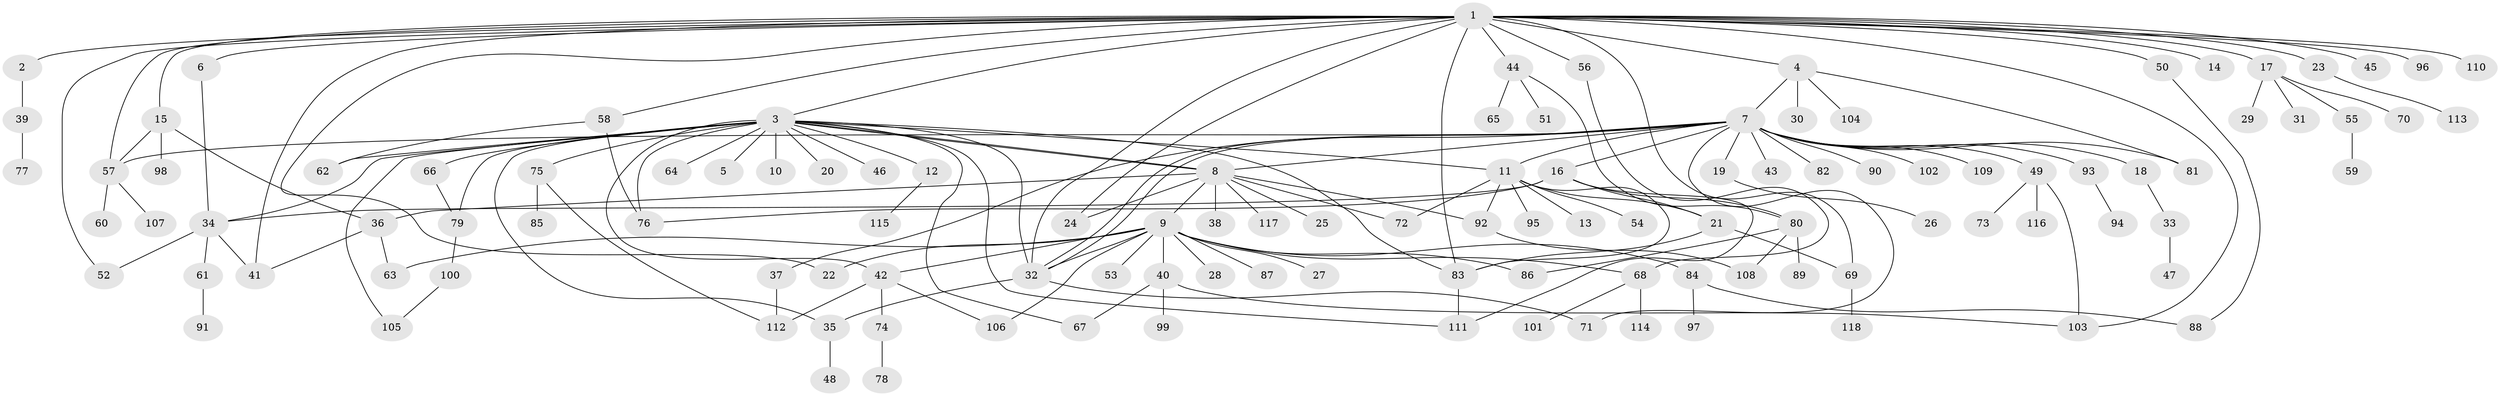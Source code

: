 // Generated by graph-tools (version 1.1) at 2025/01/03/09/25 03:01:48]
// undirected, 118 vertices, 164 edges
graph export_dot {
graph [start="1"]
  node [color=gray90,style=filled];
  1;
  2;
  3;
  4;
  5;
  6;
  7;
  8;
  9;
  10;
  11;
  12;
  13;
  14;
  15;
  16;
  17;
  18;
  19;
  20;
  21;
  22;
  23;
  24;
  25;
  26;
  27;
  28;
  29;
  30;
  31;
  32;
  33;
  34;
  35;
  36;
  37;
  38;
  39;
  40;
  41;
  42;
  43;
  44;
  45;
  46;
  47;
  48;
  49;
  50;
  51;
  52;
  53;
  54;
  55;
  56;
  57;
  58;
  59;
  60;
  61;
  62;
  63;
  64;
  65;
  66;
  67;
  68;
  69;
  70;
  71;
  72;
  73;
  74;
  75;
  76;
  77;
  78;
  79;
  80;
  81;
  82;
  83;
  84;
  85;
  86;
  87;
  88;
  89;
  90;
  91;
  92;
  93;
  94;
  95;
  96;
  97;
  98;
  99;
  100;
  101;
  102;
  103;
  104;
  105;
  106;
  107;
  108;
  109;
  110;
  111;
  112;
  113;
  114;
  115;
  116;
  117;
  118;
  1 -- 2;
  1 -- 3;
  1 -- 4;
  1 -- 6;
  1 -- 14;
  1 -- 15;
  1 -- 17;
  1 -- 22;
  1 -- 23;
  1 -- 24;
  1 -- 32;
  1 -- 41;
  1 -- 44;
  1 -- 45;
  1 -- 50;
  1 -- 52;
  1 -- 56;
  1 -- 57;
  1 -- 58;
  1 -- 69;
  1 -- 83;
  1 -- 96;
  1 -- 103;
  1 -- 110;
  2 -- 39;
  3 -- 5;
  3 -- 8;
  3 -- 8;
  3 -- 10;
  3 -- 11;
  3 -- 12;
  3 -- 20;
  3 -- 32;
  3 -- 34;
  3 -- 35;
  3 -- 42;
  3 -- 46;
  3 -- 62;
  3 -- 64;
  3 -- 66;
  3 -- 67;
  3 -- 75;
  3 -- 76;
  3 -- 79;
  3 -- 83;
  3 -- 105;
  3 -- 111;
  4 -- 7;
  4 -- 30;
  4 -- 81;
  4 -- 104;
  6 -- 34;
  7 -- 8;
  7 -- 11;
  7 -- 16;
  7 -- 18;
  7 -- 19;
  7 -- 32;
  7 -- 32;
  7 -- 37;
  7 -- 43;
  7 -- 49;
  7 -- 57;
  7 -- 71;
  7 -- 81;
  7 -- 82;
  7 -- 90;
  7 -- 93;
  7 -- 102;
  7 -- 109;
  8 -- 9;
  8 -- 24;
  8 -- 25;
  8 -- 36;
  8 -- 38;
  8 -- 72;
  8 -- 92;
  8 -- 117;
  9 -- 22;
  9 -- 27;
  9 -- 28;
  9 -- 32;
  9 -- 40;
  9 -- 42;
  9 -- 53;
  9 -- 63;
  9 -- 68;
  9 -- 84;
  9 -- 86;
  9 -- 87;
  9 -- 106;
  11 -- 13;
  11 -- 21;
  11 -- 54;
  11 -- 72;
  11 -- 83;
  11 -- 92;
  11 -- 95;
  12 -- 115;
  15 -- 36;
  15 -- 57;
  15 -- 98;
  16 -- 21;
  16 -- 34;
  16 -- 76;
  16 -- 80;
  16 -- 111;
  17 -- 29;
  17 -- 31;
  17 -- 55;
  17 -- 70;
  18 -- 33;
  19 -- 26;
  21 -- 69;
  21 -- 83;
  23 -- 113;
  32 -- 35;
  32 -- 71;
  33 -- 47;
  34 -- 41;
  34 -- 52;
  34 -- 61;
  35 -- 48;
  36 -- 41;
  36 -- 63;
  37 -- 112;
  39 -- 77;
  40 -- 67;
  40 -- 99;
  40 -- 103;
  42 -- 74;
  42 -- 106;
  42 -- 112;
  44 -- 51;
  44 -- 65;
  44 -- 80;
  49 -- 73;
  49 -- 103;
  49 -- 116;
  50 -- 88;
  55 -- 59;
  56 -- 68;
  57 -- 60;
  57 -- 107;
  58 -- 62;
  58 -- 76;
  61 -- 91;
  66 -- 79;
  68 -- 101;
  68 -- 114;
  69 -- 118;
  74 -- 78;
  75 -- 85;
  75 -- 112;
  79 -- 100;
  80 -- 86;
  80 -- 89;
  80 -- 108;
  83 -- 111;
  84 -- 88;
  84 -- 97;
  92 -- 108;
  93 -- 94;
  100 -- 105;
}
